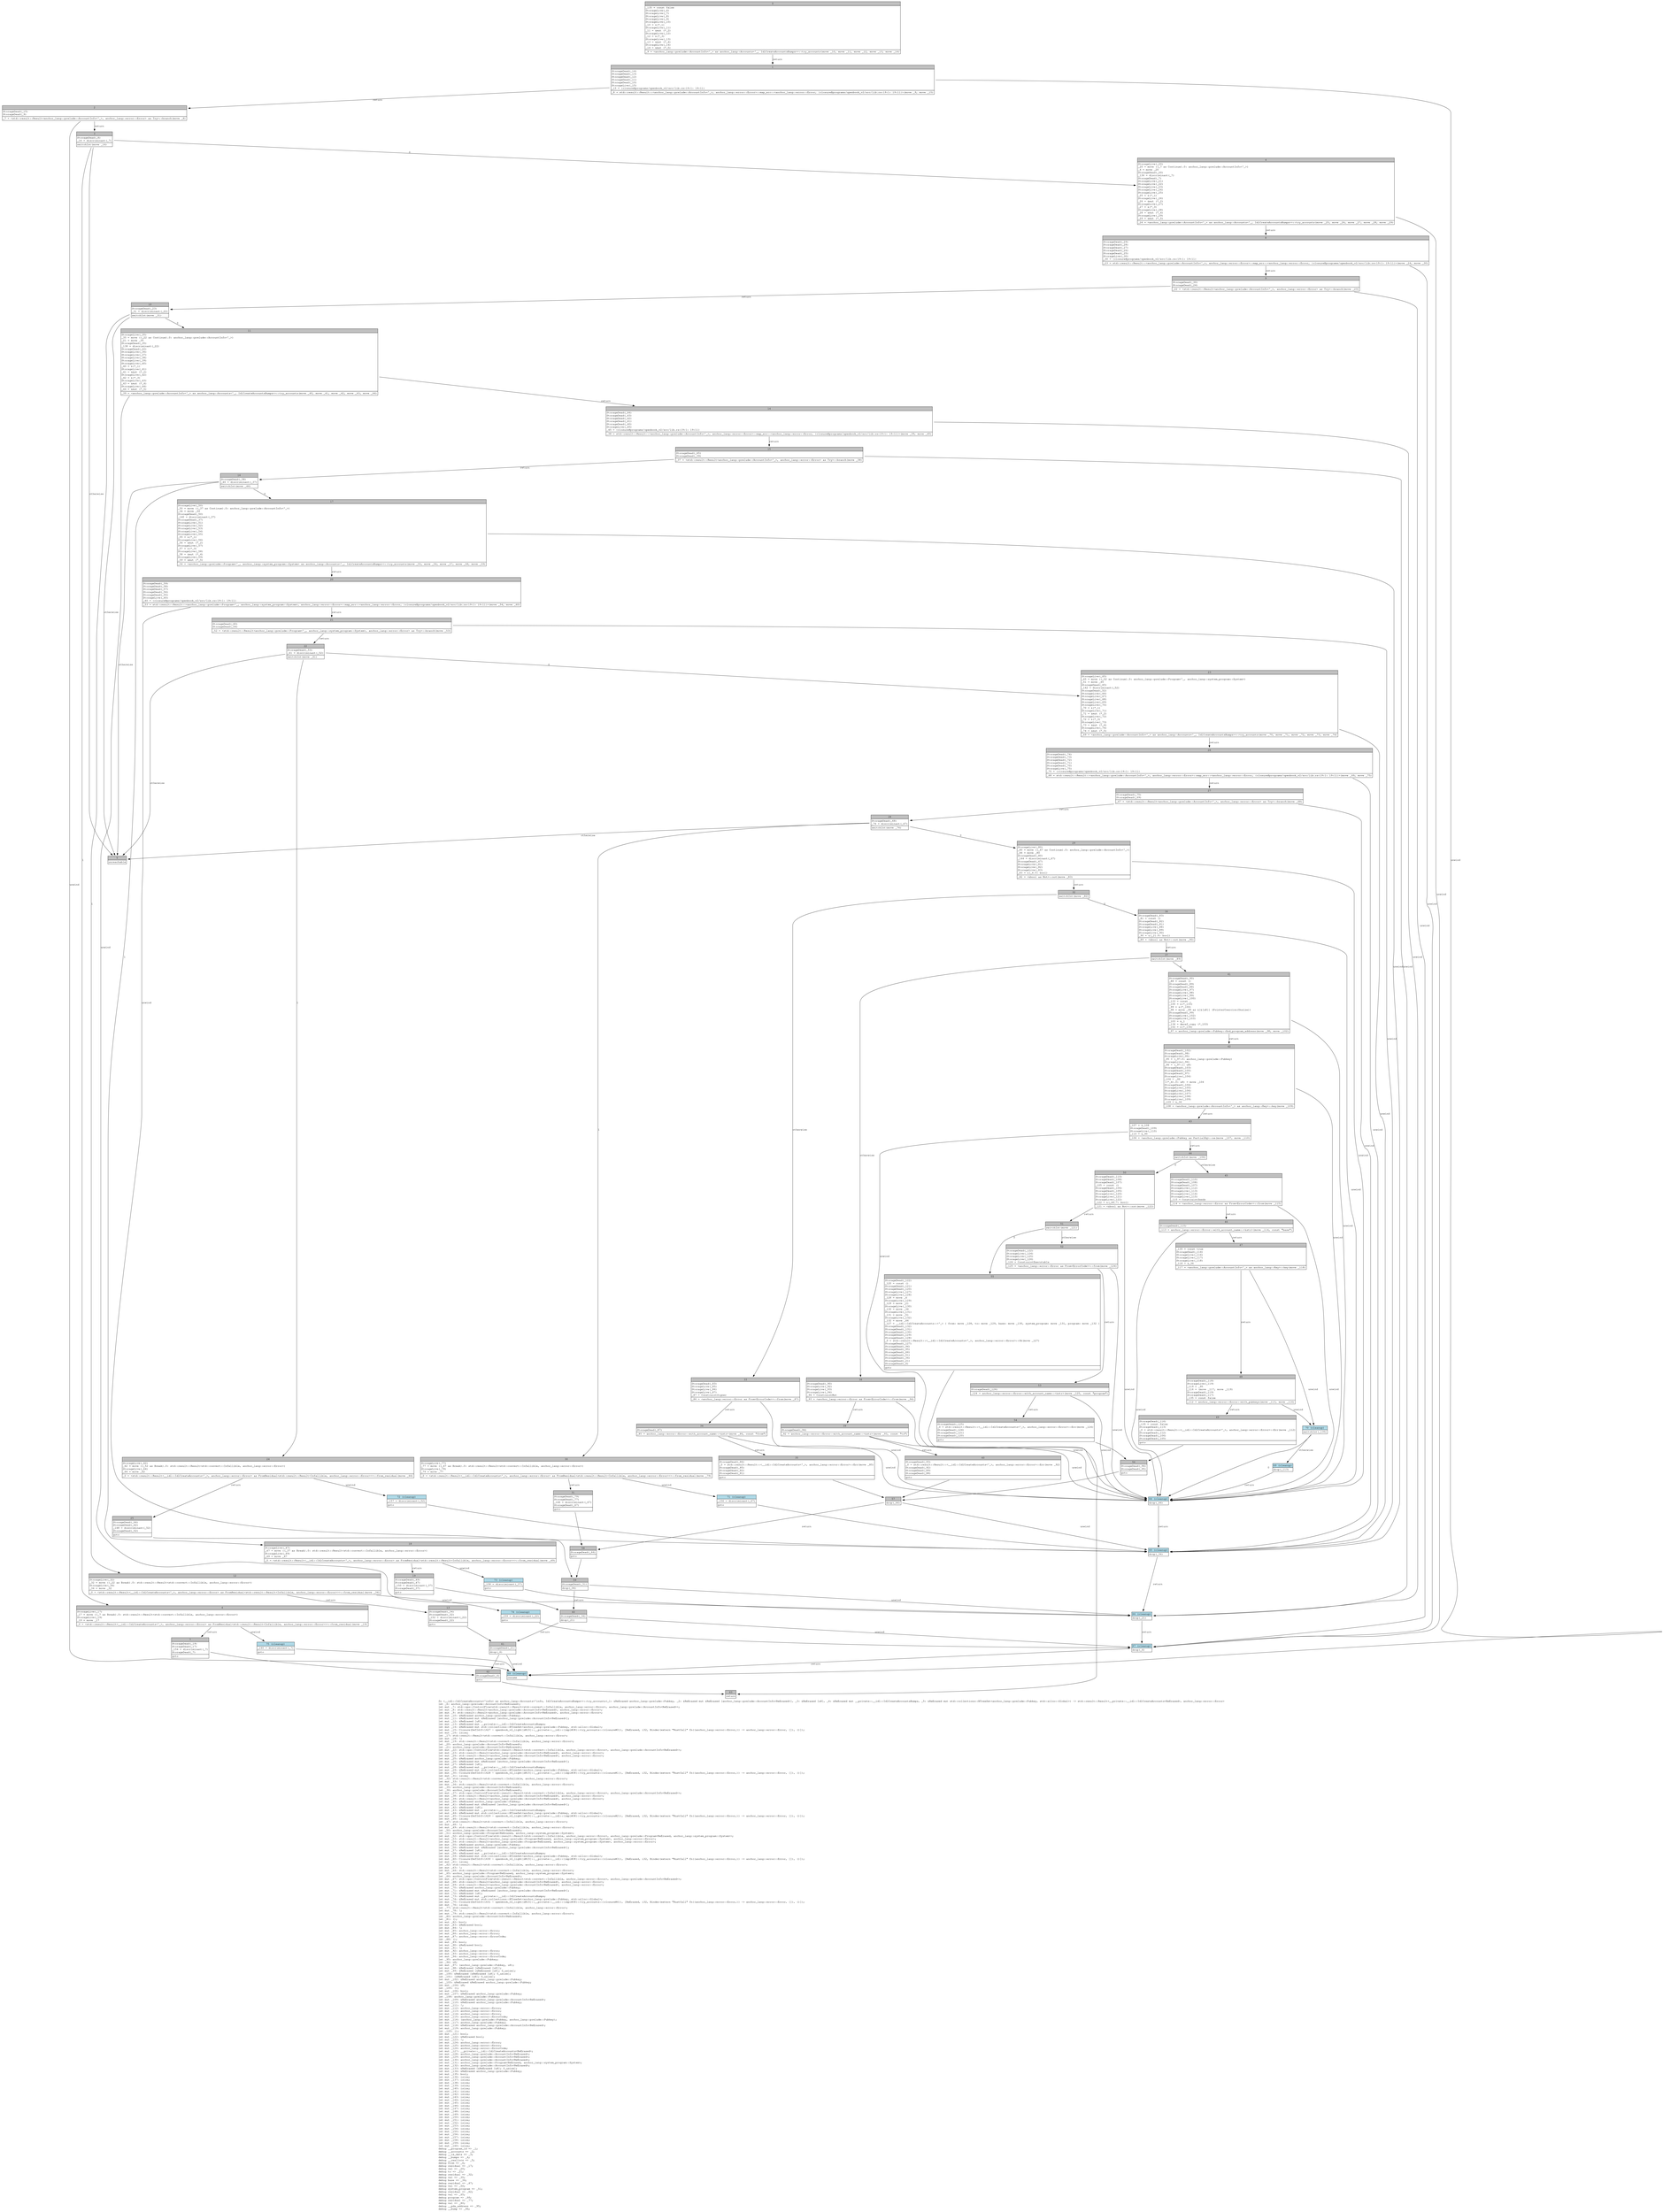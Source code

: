 digraph Mir_0_1626 {
    graph [fontname="Courier, monospace"];
    node [fontname="Courier, monospace"];
    edge [fontname="Courier, monospace"];
    label=<fn &lt;__idl::IdlCreateAccounts&lt;'info&gt; as anchor_lang::Accounts&lt;'info, IdlCreateAccountsBumps&gt;&gt;::try_accounts(_1: &amp;ReErased anchor_lang::prelude::Pubkey, _2: &amp;ReErased mut &amp;ReErased [anchor_lang::prelude::AccountInfo&lt;ReErased&gt;], _3: &amp;ReErased [u8], _4: &amp;ReErased mut __private::__idl::IdlCreateAccountsBumps, _5: &amp;ReErased mut std::collections::BTreeSet&lt;anchor_lang::prelude::Pubkey, std::alloc::Global&gt;) -&gt; std::result::Result&lt;__private::__idl::IdlCreateAccounts&lt;ReErased&gt;, anchor_lang::error::Error&gt;<br align="left"/>let _6: anchor_lang::prelude::AccountInfo&lt;ReErased&gt;;<br align="left"/>let mut _7: std::ops::ControlFlow&lt;std::result::Result&lt;std::convert::Infallible, anchor_lang::error::Error&gt;, anchor_lang::prelude::AccountInfo&lt;ReErased&gt;&gt;;<br align="left"/>let mut _8: std::result::Result&lt;anchor_lang::prelude::AccountInfo&lt;ReErased&gt;, anchor_lang::error::Error&gt;;<br align="left"/>let mut _9: std::result::Result&lt;anchor_lang::prelude::AccountInfo&lt;ReErased&gt;, anchor_lang::error::Error&gt;;<br align="left"/>let mut _10: &amp;ReErased anchor_lang::prelude::Pubkey;<br align="left"/>let mut _11: &amp;ReErased mut &amp;ReErased [anchor_lang::prelude::AccountInfo&lt;ReErased&gt;];<br align="left"/>let mut _12: &amp;ReErased [u8];<br align="left"/>let mut _13: &amp;ReErased mut __private::__idl::IdlCreateAccountsBumps;<br align="left"/>let mut _14: &amp;ReErased mut std::collections::BTreeSet&lt;anchor_lang::prelude::Pubkey, std::alloc::Global&gt;;<br align="left"/>let mut _15: Closure(DefId(0:1627 ~ openbook_v2_light[d815]::__private::__idl::{impl#38}::try_accounts::{closure#0}), [ReErased, i32, Binder(extern &quot;RustCall&quot; fn((anchor_lang::error::Error,)) -&gt; anchor_lang::error::Error, []), ()]);<br align="left"/>let mut _16: isize;<br align="left"/>let _17: std::result::Result&lt;std::convert::Infallible, anchor_lang::error::Error&gt;;<br align="left"/>let mut _18: !;<br align="left"/>let mut _19: std::result::Result&lt;std::convert::Infallible, anchor_lang::error::Error&gt;;<br align="left"/>let _20: anchor_lang::prelude::AccountInfo&lt;ReErased&gt;;<br align="left"/>let _21: anchor_lang::prelude::AccountInfo&lt;ReErased&gt;;<br align="left"/>let mut _22: std::ops::ControlFlow&lt;std::result::Result&lt;std::convert::Infallible, anchor_lang::error::Error&gt;, anchor_lang::prelude::AccountInfo&lt;ReErased&gt;&gt;;<br align="left"/>let mut _23: std::result::Result&lt;anchor_lang::prelude::AccountInfo&lt;ReErased&gt;, anchor_lang::error::Error&gt;;<br align="left"/>let mut _24: std::result::Result&lt;anchor_lang::prelude::AccountInfo&lt;ReErased&gt;, anchor_lang::error::Error&gt;;<br align="left"/>let mut _25: &amp;ReErased anchor_lang::prelude::Pubkey;<br align="left"/>let mut _26: &amp;ReErased mut &amp;ReErased [anchor_lang::prelude::AccountInfo&lt;ReErased&gt;];<br align="left"/>let mut _27: &amp;ReErased [u8];<br align="left"/>let mut _28: &amp;ReErased mut __private::__idl::IdlCreateAccountsBumps;<br align="left"/>let mut _29: &amp;ReErased mut std::collections::BTreeSet&lt;anchor_lang::prelude::Pubkey, std::alloc::Global&gt;;<br align="left"/>let mut _30: Closure(DefId(0:1628 ~ openbook_v2_light[d815]::__private::__idl::{impl#38}::try_accounts::{closure#1}), [ReErased, i32, Binder(extern &quot;RustCall&quot; fn((anchor_lang::error::Error,)) -&gt; anchor_lang::error::Error, []), ()]);<br align="left"/>let mut _31: isize;<br align="left"/>let _32: std::result::Result&lt;std::convert::Infallible, anchor_lang::error::Error&gt;;<br align="left"/>let mut _33: !;<br align="left"/>let mut _34: std::result::Result&lt;std::convert::Infallible, anchor_lang::error::Error&gt;;<br align="left"/>let _35: anchor_lang::prelude::AccountInfo&lt;ReErased&gt;;<br align="left"/>let _36: anchor_lang::prelude::AccountInfo&lt;ReErased&gt;;<br align="left"/>let mut _37: std::ops::ControlFlow&lt;std::result::Result&lt;std::convert::Infallible, anchor_lang::error::Error&gt;, anchor_lang::prelude::AccountInfo&lt;ReErased&gt;&gt;;<br align="left"/>let mut _38: std::result::Result&lt;anchor_lang::prelude::AccountInfo&lt;ReErased&gt;, anchor_lang::error::Error&gt;;<br align="left"/>let mut _39: std::result::Result&lt;anchor_lang::prelude::AccountInfo&lt;ReErased&gt;, anchor_lang::error::Error&gt;;<br align="left"/>let mut _40: &amp;ReErased anchor_lang::prelude::Pubkey;<br align="left"/>let mut _41: &amp;ReErased mut &amp;ReErased [anchor_lang::prelude::AccountInfo&lt;ReErased&gt;];<br align="left"/>let mut _42: &amp;ReErased [u8];<br align="left"/>let mut _43: &amp;ReErased mut __private::__idl::IdlCreateAccountsBumps;<br align="left"/>let mut _44: &amp;ReErased mut std::collections::BTreeSet&lt;anchor_lang::prelude::Pubkey, std::alloc::Global&gt;;<br align="left"/>let mut _45: Closure(DefId(0:1629 ~ openbook_v2_light[d815]::__private::__idl::{impl#38}::try_accounts::{closure#2}), [ReErased, i32, Binder(extern &quot;RustCall&quot; fn((anchor_lang::error::Error,)) -&gt; anchor_lang::error::Error, []), ()]);<br align="left"/>let mut _46: isize;<br align="left"/>let _47: std::result::Result&lt;std::convert::Infallible, anchor_lang::error::Error&gt;;<br align="left"/>let mut _48: !;<br align="left"/>let mut _49: std::result::Result&lt;std::convert::Infallible, anchor_lang::error::Error&gt;;<br align="left"/>let _50: anchor_lang::prelude::AccountInfo&lt;ReErased&gt;;<br align="left"/>let _51: anchor_lang::prelude::Program&lt;ReErased, anchor_lang::system_program::System&gt;;<br align="left"/>let mut _52: std::ops::ControlFlow&lt;std::result::Result&lt;std::convert::Infallible, anchor_lang::error::Error&gt;, anchor_lang::prelude::Program&lt;ReErased, anchor_lang::system_program::System&gt;&gt;;<br align="left"/>let mut _53: std::result::Result&lt;anchor_lang::prelude::Program&lt;ReErased, anchor_lang::system_program::System&gt;, anchor_lang::error::Error&gt;;<br align="left"/>let mut _54: std::result::Result&lt;anchor_lang::prelude::Program&lt;ReErased, anchor_lang::system_program::System&gt;, anchor_lang::error::Error&gt;;<br align="left"/>let mut _55: &amp;ReErased anchor_lang::prelude::Pubkey;<br align="left"/>let mut _56: &amp;ReErased mut &amp;ReErased [anchor_lang::prelude::AccountInfo&lt;ReErased&gt;];<br align="left"/>let mut _57: &amp;ReErased [u8];<br align="left"/>let mut _58: &amp;ReErased mut __private::__idl::IdlCreateAccountsBumps;<br align="left"/>let mut _59: &amp;ReErased mut std::collections::BTreeSet&lt;anchor_lang::prelude::Pubkey, std::alloc::Global&gt;;<br align="left"/>let mut _60: Closure(DefId(0:1630 ~ openbook_v2_light[d815]::__private::__idl::{impl#38}::try_accounts::{closure#3}), [ReErased, i32, Binder(extern &quot;RustCall&quot; fn((anchor_lang::error::Error,)) -&gt; anchor_lang::error::Error, []), ()]);<br align="left"/>let mut _61: isize;<br align="left"/>let _62: std::result::Result&lt;std::convert::Infallible, anchor_lang::error::Error&gt;;<br align="left"/>let mut _63: !;<br align="left"/>let mut _64: std::result::Result&lt;std::convert::Infallible, anchor_lang::error::Error&gt;;<br align="left"/>let _65: anchor_lang::prelude::Program&lt;ReErased, anchor_lang::system_program::System&gt;;<br align="left"/>let _66: anchor_lang::prelude::AccountInfo&lt;ReErased&gt;;<br align="left"/>let mut _67: std::ops::ControlFlow&lt;std::result::Result&lt;std::convert::Infallible, anchor_lang::error::Error&gt;, anchor_lang::prelude::AccountInfo&lt;ReErased&gt;&gt;;<br align="left"/>let mut _68: std::result::Result&lt;anchor_lang::prelude::AccountInfo&lt;ReErased&gt;, anchor_lang::error::Error&gt;;<br align="left"/>let mut _69: std::result::Result&lt;anchor_lang::prelude::AccountInfo&lt;ReErased&gt;, anchor_lang::error::Error&gt;;<br align="left"/>let mut _70: &amp;ReErased anchor_lang::prelude::Pubkey;<br align="left"/>let mut _71: &amp;ReErased mut &amp;ReErased [anchor_lang::prelude::AccountInfo&lt;ReErased&gt;];<br align="left"/>let mut _72: &amp;ReErased [u8];<br align="left"/>let mut _73: &amp;ReErased mut __private::__idl::IdlCreateAccountsBumps;<br align="left"/>let mut _74: &amp;ReErased mut std::collections::BTreeSet&lt;anchor_lang::prelude::Pubkey, std::alloc::Global&gt;;<br align="left"/>let mut _75: Closure(DefId(0:1631 ~ openbook_v2_light[d815]::__private::__idl::{impl#38}::try_accounts::{closure#4}), [ReErased, i32, Binder(extern &quot;RustCall&quot; fn((anchor_lang::error::Error,)) -&gt; anchor_lang::error::Error, []), ()]);<br align="left"/>let mut _76: isize;<br align="left"/>let _77: std::result::Result&lt;std::convert::Infallible, anchor_lang::error::Error&gt;;<br align="left"/>let mut _78: !;<br align="left"/>let mut _79: std::result::Result&lt;std::convert::Infallible, anchor_lang::error::Error&gt;;<br align="left"/>let _80: anchor_lang::prelude::AccountInfo&lt;ReErased&gt;;<br align="left"/>let _81: ();<br align="left"/>let mut _82: bool;<br align="left"/>let mut _83: &amp;ReErased bool;<br align="left"/>let mut _84: !;<br align="left"/>let mut _85: anchor_lang::error::Error;<br align="left"/>let mut _86: anchor_lang::error::Error;<br align="left"/>let mut _87: anchor_lang::error::ErrorCode;<br align="left"/>let _88: ();<br align="left"/>let mut _89: bool;<br align="left"/>let mut _90: &amp;ReErased bool;<br align="left"/>let mut _91: !;<br align="left"/>let mut _92: anchor_lang::error::Error;<br align="left"/>let mut _93: anchor_lang::error::Error;<br align="left"/>let mut _94: anchor_lang::error::ErrorCode;<br align="left"/>let _95: anchor_lang::prelude::Pubkey;<br align="left"/>let _96: u8;<br align="left"/>let mut _97: (anchor_lang::prelude::Pubkey, u8);<br align="left"/>let mut _98: &amp;ReErased [&amp;ReErased [u8]];<br align="left"/>let mut _99: &amp;ReErased [&amp;ReErased [u8]; 0_usize];<br align="left"/>let _100: &amp;ReErased [&amp;ReErased [u8]; 0_usize];<br align="left"/>let _101: [&amp;ReErased [u8]; 0_usize];<br align="left"/>let mut _102: &amp;ReErased anchor_lang::prelude::Pubkey;<br align="left"/>let _103: &amp;ReErased &amp;ReErased anchor_lang::prelude::Pubkey;<br align="left"/>let mut _104: u8;<br align="left"/>let _105: ();<br align="left"/>let mut _106: bool;<br align="left"/>let mut _107: &amp;ReErased anchor_lang::prelude::Pubkey;<br align="left"/>let _108: anchor_lang::prelude::Pubkey;<br align="left"/>let mut _109: &amp;ReErased anchor_lang::prelude::AccountInfo&lt;ReErased&gt;;<br align="left"/>let mut _110: &amp;ReErased anchor_lang::prelude::Pubkey;<br align="left"/>let mut _111: !;<br align="left"/>let mut _112: anchor_lang::error::Error;<br align="left"/>let mut _113: anchor_lang::error::Error;<br align="left"/>let mut _114: anchor_lang::error::Error;<br align="left"/>let mut _115: anchor_lang::error::ErrorCode;<br align="left"/>let mut _116: (anchor_lang::prelude::Pubkey, anchor_lang::prelude::Pubkey);<br align="left"/>let mut _117: anchor_lang::prelude::Pubkey;<br align="left"/>let mut _118: &amp;ReErased anchor_lang::prelude::AccountInfo&lt;ReErased&gt;;<br align="left"/>let mut _119: anchor_lang::prelude::Pubkey;<br align="left"/>let _120: ();<br align="left"/>let mut _121: bool;<br align="left"/>let mut _122: &amp;ReErased bool;<br align="left"/>let mut _123: !;<br align="left"/>let mut _124: anchor_lang::error::Error;<br align="left"/>let mut _125: anchor_lang::error::Error;<br align="left"/>let mut _126: anchor_lang::error::ErrorCode;<br align="left"/>let mut _127: __private::__idl::IdlCreateAccounts&lt;ReErased&gt;;<br align="left"/>let mut _128: anchor_lang::prelude::AccountInfo&lt;ReErased&gt;;<br align="left"/>let mut _129: anchor_lang::prelude::AccountInfo&lt;ReErased&gt;;<br align="left"/>let mut _130: anchor_lang::prelude::AccountInfo&lt;ReErased&gt;;<br align="left"/>let mut _131: anchor_lang::prelude::Program&lt;ReErased, anchor_lang::system_program::System&gt;;<br align="left"/>let mut _132: anchor_lang::prelude::AccountInfo&lt;ReErased&gt;;<br align="left"/>let mut _133: &amp;ReErased [&amp;ReErased [u8]; 0_usize];<br align="left"/>let mut _134: &amp;ReErased anchor_lang::prelude::Pubkey;<br align="left"/>let mut _135: bool;<br align="left"/>let mut _136: isize;<br align="left"/>let mut _137: isize;<br align="left"/>let mut _138: isize;<br align="left"/>let mut _139: isize;<br align="left"/>let mut _140: isize;<br align="left"/>let mut _141: isize;<br align="left"/>let mut _142: isize;<br align="left"/>let mut _143: isize;<br align="left"/>let mut _144: isize;<br align="left"/>let mut _145: isize;<br align="left"/>let mut _146: isize;<br align="left"/>let mut _147: isize;<br align="left"/>let mut _148: isize;<br align="left"/>let mut _149: isize;<br align="left"/>let mut _150: isize;<br align="left"/>let mut _151: isize;<br align="left"/>let mut _152: isize;<br align="left"/>let mut _153: isize;<br align="left"/>let mut _154: isize;<br align="left"/>let mut _155: isize;<br align="left"/>let mut _156: isize;<br align="left"/>let mut _157: isize;<br align="left"/>let mut _158: isize;<br align="left"/>let mut _159: isize;<br align="left"/>let mut _160: isize;<br align="left"/>debug __program_id =&gt; _1;<br align="left"/>debug __accounts =&gt; _2;<br align="left"/>debug __ix_data =&gt; _3;<br align="left"/>debug __bumps =&gt; _4;<br align="left"/>debug __reallocs =&gt; _5;<br align="left"/>debug from =&gt; _6;<br align="left"/>debug residual =&gt; _17;<br align="left"/>debug val =&gt; _20;<br align="left"/>debug to =&gt; _21;<br align="left"/>debug residual =&gt; _32;<br align="left"/>debug val =&gt; _35;<br align="left"/>debug base =&gt; _36;<br align="left"/>debug residual =&gt; _47;<br align="left"/>debug val =&gt; _50;<br align="left"/>debug system_program =&gt; _51;<br align="left"/>debug residual =&gt; _62;<br align="left"/>debug val =&gt; _65;<br align="left"/>debug program =&gt; _66;<br align="left"/>debug residual =&gt; _77;<br align="left"/>debug val =&gt; _80;<br align="left"/>debug __pda_address =&gt; _95;<br align="left"/>debug __bump =&gt; _96;<br align="left"/>>;
    bb0__0_1626 [shape="none", label=<<table border="0" cellborder="1" cellspacing="0"><tr><td bgcolor="gray" align="center" colspan="1">0</td></tr><tr><td align="left" balign="left">_135 = const false<br/>StorageLive(_6)<br/>StorageLive(_7)<br/>StorageLive(_8)<br/>StorageLive(_9)<br/>StorageLive(_10)<br/>_10 = &amp;(*_1)<br/>StorageLive(_11)<br/>_11 = &amp;mut (*_2)<br/>StorageLive(_12)<br/>_12 = &amp;(*_3)<br/>StorageLive(_13)<br/>_13 = &amp;mut (*_4)<br/>StorageLive(_14)<br/>_14 = &amp;mut (*_5)<br/></td></tr><tr><td align="left">_9 = &lt;anchor_lang::prelude::AccountInfo&lt;'_&gt; as anchor_lang::Accounts&lt;'_, IdlCreateAccountsBumps&gt;&gt;::try_accounts(move _10, move _11, move _12, move _13, move _14)</td></tr></table>>];
    bb1__0_1626 [shape="none", label=<<table border="0" cellborder="1" cellspacing="0"><tr><td bgcolor="gray" align="center" colspan="1">1</td></tr><tr><td align="left" balign="left">StorageDead(_14)<br/>StorageDead(_13)<br/>StorageDead(_12)<br/>StorageDead(_11)<br/>StorageDead(_10)<br/>StorageLive(_15)<br/>_15 = {closure@programs/openbook_v2/src/lib.rs:19:1: 19:11}<br/></td></tr><tr><td align="left">_8 = std::result::Result::&lt;anchor_lang::prelude::AccountInfo&lt;'_&gt;, anchor_lang::error::Error&gt;::map_err::&lt;anchor_lang::error::Error, {closure@programs/openbook_v2/src/lib.rs:19:1: 19:11}&gt;(move _9, move _15)</td></tr></table>>];
    bb2__0_1626 [shape="none", label=<<table border="0" cellborder="1" cellspacing="0"><tr><td bgcolor="gray" align="center" colspan="1">2</td></tr><tr><td align="left" balign="left">StorageDead(_15)<br/>StorageDead(_9)<br/></td></tr><tr><td align="left">_7 = &lt;std::result::Result&lt;anchor_lang::prelude::AccountInfo&lt;'_&gt;, anchor_lang::error::Error&gt; as Try&gt;::branch(move _8)</td></tr></table>>];
    bb3__0_1626 [shape="none", label=<<table border="0" cellborder="1" cellspacing="0"><tr><td bgcolor="gray" align="center" colspan="1">3</td></tr><tr><td align="left" balign="left">StorageDead(_8)<br/>_16 = discriminant(_7)<br/></td></tr><tr><td align="left">switchInt(move _16)</td></tr></table>>];
    bb4__0_1626 [shape="none", label=<<table border="0" cellborder="1" cellspacing="0"><tr><td bgcolor="gray" align="center" colspan="1">4</td></tr><tr><td align="left" balign="left">StorageLive(_20)<br/>_20 = move ((_7 as Continue).0: anchor_lang::prelude::AccountInfo&lt;'_&gt;)<br/>_6 = move _20<br/>StorageDead(_20)<br/>_136 = discriminant(_7)<br/>StorageDead(_7)<br/>StorageLive(_21)<br/>StorageLive(_22)<br/>StorageLive(_23)<br/>StorageLive(_24)<br/>StorageLive(_25)<br/>_25 = &amp;(*_1)<br/>StorageLive(_26)<br/>_26 = &amp;mut (*_2)<br/>StorageLive(_27)<br/>_27 = &amp;(*_3)<br/>StorageLive(_28)<br/>_28 = &amp;mut (*_4)<br/>StorageLive(_29)<br/>_29 = &amp;mut (*_5)<br/></td></tr><tr><td align="left">_24 = &lt;anchor_lang::prelude::AccountInfo&lt;'_&gt; as anchor_lang::Accounts&lt;'_, IdlCreateAccountsBumps&gt;&gt;::try_accounts(move _25, move _26, move _27, move _28, move _29)</td></tr></table>>];
    bb5__0_1626 [shape="none", label=<<table border="0" cellborder="1" cellspacing="0"><tr><td bgcolor="gray" align="center" colspan="1">5</td></tr><tr><td align="left">unreachable</td></tr></table>>];
    bb6__0_1626 [shape="none", label=<<table border="0" cellborder="1" cellspacing="0"><tr><td bgcolor="gray" align="center" colspan="1">6</td></tr><tr><td align="left" balign="left">StorageLive(_17)<br/>_17 = move ((_7 as Break).0: std::result::Result&lt;std::convert::Infallible, anchor_lang::error::Error&gt;)<br/>StorageLive(_19)<br/>_19 = move _17<br/></td></tr><tr><td align="left">_0 = &lt;std::result::Result&lt;__idl::IdlCreateAccounts&lt;'_&gt;, anchor_lang::error::Error&gt; as FromResidual&lt;std::result::Result&lt;Infallible, anchor_lang::error::Error&gt;&gt;&gt;::from_residual(move _19)</td></tr></table>>];
    bb7__0_1626 [shape="none", label=<<table border="0" cellborder="1" cellspacing="0"><tr><td bgcolor="gray" align="center" colspan="1">7</td></tr><tr><td align="left" balign="left">StorageDead(_19)<br/>StorageDead(_17)<br/>_154 = discriminant(_7)<br/>StorageDead(_7)<br/></td></tr><tr><td align="left">goto</td></tr></table>>];
    bb8__0_1626 [shape="none", label=<<table border="0" cellborder="1" cellspacing="0"><tr><td bgcolor="gray" align="center" colspan="1">8</td></tr><tr><td align="left" balign="left">StorageDead(_29)<br/>StorageDead(_28)<br/>StorageDead(_27)<br/>StorageDead(_26)<br/>StorageDead(_25)<br/>StorageLive(_30)<br/>_30 = {closure@programs/openbook_v2/src/lib.rs:19:1: 19:11}<br/></td></tr><tr><td align="left">_23 = std::result::Result::&lt;anchor_lang::prelude::AccountInfo&lt;'_&gt;, anchor_lang::error::Error&gt;::map_err::&lt;anchor_lang::error::Error, {closure@programs/openbook_v2/src/lib.rs:19:1: 19:11}&gt;(move _24, move _30)</td></tr></table>>];
    bb9__0_1626 [shape="none", label=<<table border="0" cellborder="1" cellspacing="0"><tr><td bgcolor="gray" align="center" colspan="1">9</td></tr><tr><td align="left" balign="left">StorageDead(_30)<br/>StorageDead(_24)<br/></td></tr><tr><td align="left">_22 = &lt;std::result::Result&lt;anchor_lang::prelude::AccountInfo&lt;'_&gt;, anchor_lang::error::Error&gt; as Try&gt;::branch(move _23)</td></tr></table>>];
    bb10__0_1626 [shape="none", label=<<table border="0" cellborder="1" cellspacing="0"><tr><td bgcolor="gray" align="center" colspan="1">10</td></tr><tr><td align="left" balign="left">StorageDead(_23)<br/>_31 = discriminant(_22)<br/></td></tr><tr><td align="left">switchInt(move _31)</td></tr></table>>];
    bb11__0_1626 [shape="none", label=<<table border="0" cellborder="1" cellspacing="0"><tr><td bgcolor="gray" align="center" colspan="1">11</td></tr><tr><td align="left" balign="left">StorageLive(_35)<br/>_35 = move ((_22 as Continue).0: anchor_lang::prelude::AccountInfo&lt;'_&gt;)<br/>_21 = move _35<br/>StorageDead(_35)<br/>_138 = discriminant(_22)<br/>StorageDead(_22)<br/>StorageLive(_36)<br/>StorageLive(_37)<br/>StorageLive(_38)<br/>StorageLive(_39)<br/>StorageLive(_40)<br/>_40 = &amp;(*_1)<br/>StorageLive(_41)<br/>_41 = &amp;mut (*_2)<br/>StorageLive(_42)<br/>_42 = &amp;(*_3)<br/>StorageLive(_43)<br/>_43 = &amp;mut (*_4)<br/>StorageLive(_44)<br/>_44 = &amp;mut (*_5)<br/></td></tr><tr><td align="left">_39 = &lt;anchor_lang::prelude::AccountInfo&lt;'_&gt; as anchor_lang::Accounts&lt;'_, IdlCreateAccountsBumps&gt;&gt;::try_accounts(move _40, move _41, move _42, move _43, move _44)</td></tr></table>>];
    bb12__0_1626 [shape="none", label=<<table border="0" cellborder="1" cellspacing="0"><tr><td bgcolor="gray" align="center" colspan="1">12</td></tr><tr><td align="left" balign="left">StorageLive(_32)<br/>_32 = move ((_22 as Break).0: std::result::Result&lt;std::convert::Infallible, anchor_lang::error::Error&gt;)<br/>StorageLive(_34)<br/>_34 = move _32<br/></td></tr><tr><td align="left">_0 = &lt;std::result::Result&lt;__idl::IdlCreateAccounts&lt;'_&gt;, anchor_lang::error::Error&gt; as FromResidual&lt;std::result::Result&lt;Infallible, anchor_lang::error::Error&gt;&gt;&gt;::from_residual(move _34)</td></tr></table>>];
    bb13__0_1626 [shape="none", label=<<table border="0" cellborder="1" cellspacing="0"><tr><td bgcolor="gray" align="center" colspan="1">13</td></tr><tr><td align="left" balign="left">StorageDead(_34)<br/>StorageDead(_32)<br/>_152 = discriminant(_22)<br/>StorageDead(_22)<br/></td></tr><tr><td align="left">goto</td></tr></table>>];
    bb14__0_1626 [shape="none", label=<<table border="0" cellborder="1" cellspacing="0"><tr><td bgcolor="gray" align="center" colspan="1">14</td></tr><tr><td align="left" balign="left">StorageDead(_44)<br/>StorageDead(_43)<br/>StorageDead(_42)<br/>StorageDead(_41)<br/>StorageDead(_40)<br/>StorageLive(_45)<br/>_45 = {closure@programs/openbook_v2/src/lib.rs:19:1: 19:11}<br/></td></tr><tr><td align="left">_38 = std::result::Result::&lt;anchor_lang::prelude::AccountInfo&lt;'_&gt;, anchor_lang::error::Error&gt;::map_err::&lt;anchor_lang::error::Error, {closure@programs/openbook_v2/src/lib.rs:19:1: 19:11}&gt;(move _39, move _45)</td></tr></table>>];
    bb15__0_1626 [shape="none", label=<<table border="0" cellborder="1" cellspacing="0"><tr><td bgcolor="gray" align="center" colspan="1">15</td></tr><tr><td align="left" balign="left">StorageDead(_45)<br/>StorageDead(_39)<br/></td></tr><tr><td align="left">_37 = &lt;std::result::Result&lt;anchor_lang::prelude::AccountInfo&lt;'_&gt;, anchor_lang::error::Error&gt; as Try&gt;::branch(move _38)</td></tr></table>>];
    bb16__0_1626 [shape="none", label=<<table border="0" cellborder="1" cellspacing="0"><tr><td bgcolor="gray" align="center" colspan="1">16</td></tr><tr><td align="left" balign="left">StorageDead(_38)<br/>_46 = discriminant(_37)<br/></td></tr><tr><td align="left">switchInt(move _46)</td></tr></table>>];
    bb17__0_1626 [shape="none", label=<<table border="0" cellborder="1" cellspacing="0"><tr><td bgcolor="gray" align="center" colspan="1">17</td></tr><tr><td align="left" balign="left">StorageLive(_50)<br/>_50 = move ((_37 as Continue).0: anchor_lang::prelude::AccountInfo&lt;'_&gt;)<br/>_36 = move _50<br/>StorageDead(_50)<br/>_140 = discriminant(_37)<br/>StorageDead(_37)<br/>StorageLive(_51)<br/>StorageLive(_52)<br/>StorageLive(_53)<br/>StorageLive(_54)<br/>StorageLive(_55)<br/>_55 = &amp;(*_1)<br/>StorageLive(_56)<br/>_56 = &amp;mut (*_2)<br/>StorageLive(_57)<br/>_57 = &amp;(*_3)<br/>StorageLive(_58)<br/>_58 = &amp;mut (*_4)<br/>StorageLive(_59)<br/>_59 = &amp;mut (*_5)<br/></td></tr><tr><td align="left">_54 = &lt;anchor_lang::prelude::Program&lt;'_, anchor_lang::system_program::System&gt; as anchor_lang::Accounts&lt;'_, IdlCreateAccountsBumps&gt;&gt;::try_accounts(move _55, move _56, move _57, move _58, move _59)</td></tr></table>>];
    bb18__0_1626 [shape="none", label=<<table border="0" cellborder="1" cellspacing="0"><tr><td bgcolor="gray" align="center" colspan="1">18</td></tr><tr><td align="left" balign="left">StorageLive(_47)<br/>_47 = move ((_37 as Break).0: std::result::Result&lt;std::convert::Infallible, anchor_lang::error::Error&gt;)<br/>StorageLive(_49)<br/>_49 = move _47<br/></td></tr><tr><td align="left">_0 = &lt;std::result::Result&lt;__idl::IdlCreateAccounts&lt;'_&gt;, anchor_lang::error::Error&gt; as FromResidual&lt;std::result::Result&lt;Infallible, anchor_lang::error::Error&gt;&gt;&gt;::from_residual(move _49)</td></tr></table>>];
    bb19__0_1626 [shape="none", label=<<table border="0" cellborder="1" cellspacing="0"><tr><td bgcolor="gray" align="center" colspan="1">19</td></tr><tr><td align="left" balign="left">StorageDead(_49)<br/>StorageDead(_47)<br/>_150 = discriminant(_37)<br/>StorageDead(_37)<br/></td></tr><tr><td align="left">goto</td></tr></table>>];
    bb20__0_1626 [shape="none", label=<<table border="0" cellborder="1" cellspacing="0"><tr><td bgcolor="gray" align="center" colspan="1">20</td></tr><tr><td align="left" balign="left">StorageDead(_59)<br/>StorageDead(_58)<br/>StorageDead(_57)<br/>StorageDead(_56)<br/>StorageDead(_55)<br/>StorageLive(_60)<br/>_60 = {closure@programs/openbook_v2/src/lib.rs:19:1: 19:11}<br/></td></tr><tr><td align="left">_53 = std::result::Result::&lt;anchor_lang::prelude::Program&lt;'_, anchor_lang::system_program::System&gt;, anchor_lang::error::Error&gt;::map_err::&lt;anchor_lang::error::Error, {closure@programs/openbook_v2/src/lib.rs:19:1: 19:11}&gt;(move _54, move _60)</td></tr></table>>];
    bb21__0_1626 [shape="none", label=<<table border="0" cellborder="1" cellspacing="0"><tr><td bgcolor="gray" align="center" colspan="1">21</td></tr><tr><td align="left" balign="left">StorageDead(_60)<br/>StorageDead(_54)<br/></td></tr><tr><td align="left">_52 = &lt;std::result::Result&lt;anchor_lang::prelude::Program&lt;'_, anchor_lang::system_program::System&gt;, anchor_lang::error::Error&gt; as Try&gt;::branch(move _53)</td></tr></table>>];
    bb22__0_1626 [shape="none", label=<<table border="0" cellborder="1" cellspacing="0"><tr><td bgcolor="gray" align="center" colspan="1">22</td></tr><tr><td align="left" balign="left">StorageDead(_53)<br/>_61 = discriminant(_52)<br/></td></tr><tr><td align="left">switchInt(move _61)</td></tr></table>>];
    bb23__0_1626 [shape="none", label=<<table border="0" cellborder="1" cellspacing="0"><tr><td bgcolor="gray" align="center" colspan="1">23</td></tr><tr><td align="left" balign="left">StorageLive(_65)<br/>_65 = move ((_52 as Continue).0: anchor_lang::prelude::Program&lt;'_, anchor_lang::system_program::System&gt;)<br/>_51 = move _65<br/>StorageDead(_65)<br/>_142 = discriminant(_52)<br/>StorageDead(_52)<br/>StorageLive(_66)<br/>StorageLive(_67)<br/>StorageLive(_68)<br/>StorageLive(_69)<br/>StorageLive(_70)<br/>_70 = &amp;(*_1)<br/>StorageLive(_71)<br/>_71 = &amp;mut (*_2)<br/>StorageLive(_72)<br/>_72 = &amp;(*_3)<br/>StorageLive(_73)<br/>_73 = &amp;mut (*_4)<br/>StorageLive(_74)<br/>_74 = &amp;mut (*_5)<br/></td></tr><tr><td align="left">_69 = &lt;anchor_lang::prelude::AccountInfo&lt;'_&gt; as anchor_lang::Accounts&lt;'_, IdlCreateAccountsBumps&gt;&gt;::try_accounts(move _70, move _71, move _72, move _73, move _74)</td></tr></table>>];
    bb24__0_1626 [shape="none", label=<<table border="0" cellborder="1" cellspacing="0"><tr><td bgcolor="gray" align="center" colspan="1">24</td></tr><tr><td align="left" balign="left">StorageLive(_62)<br/>_62 = move ((_52 as Break).0: std::result::Result&lt;std::convert::Infallible, anchor_lang::error::Error&gt;)<br/>StorageLive(_64)<br/>_64 = move _62<br/></td></tr><tr><td align="left">_0 = &lt;std::result::Result&lt;__idl::IdlCreateAccounts&lt;'_&gt;, anchor_lang::error::Error&gt; as FromResidual&lt;std::result::Result&lt;Infallible, anchor_lang::error::Error&gt;&gt;&gt;::from_residual(move _64)</td></tr></table>>];
    bb25__0_1626 [shape="none", label=<<table border="0" cellborder="1" cellspacing="0"><tr><td bgcolor="gray" align="center" colspan="1">25</td></tr><tr><td align="left" balign="left">StorageDead(_64)<br/>StorageDead(_62)<br/>_148 = discriminant(_52)<br/>StorageDead(_52)<br/></td></tr><tr><td align="left">goto</td></tr></table>>];
    bb26__0_1626 [shape="none", label=<<table border="0" cellborder="1" cellspacing="0"><tr><td bgcolor="gray" align="center" colspan="1">26</td></tr><tr><td align="left" balign="left">StorageDead(_74)<br/>StorageDead(_73)<br/>StorageDead(_72)<br/>StorageDead(_71)<br/>StorageDead(_70)<br/>StorageLive(_75)<br/>_75 = {closure@programs/openbook_v2/src/lib.rs:19:1: 19:11}<br/></td></tr><tr><td align="left">_68 = std::result::Result::&lt;anchor_lang::prelude::AccountInfo&lt;'_&gt;, anchor_lang::error::Error&gt;::map_err::&lt;anchor_lang::error::Error, {closure@programs/openbook_v2/src/lib.rs:19:1: 19:11}&gt;(move _69, move _75)</td></tr></table>>];
    bb27__0_1626 [shape="none", label=<<table border="0" cellborder="1" cellspacing="0"><tr><td bgcolor="gray" align="center" colspan="1">27</td></tr><tr><td align="left" balign="left">StorageDead(_75)<br/>StorageDead(_69)<br/></td></tr><tr><td align="left">_67 = &lt;std::result::Result&lt;anchor_lang::prelude::AccountInfo&lt;'_&gt;, anchor_lang::error::Error&gt; as Try&gt;::branch(move _68)</td></tr></table>>];
    bb28__0_1626 [shape="none", label=<<table border="0" cellborder="1" cellspacing="0"><tr><td bgcolor="gray" align="center" colspan="1">28</td></tr><tr><td align="left" balign="left">StorageDead(_68)<br/>_76 = discriminant(_67)<br/></td></tr><tr><td align="left">switchInt(move _76)</td></tr></table>>];
    bb29__0_1626 [shape="none", label=<<table border="0" cellborder="1" cellspacing="0"><tr><td bgcolor="gray" align="center" colspan="1">29</td></tr><tr><td align="left" balign="left">StorageLive(_80)<br/>_80 = move ((_67 as Continue).0: anchor_lang::prelude::AccountInfo&lt;'_&gt;)<br/>_66 = move _80<br/>StorageDead(_80)<br/>_144 = discriminant(_67)<br/>StorageDead(_67)<br/>StorageLive(_81)<br/>StorageLive(_82)<br/>StorageLive(_83)<br/>_83 = &amp;(_6.5: bool)<br/></td></tr><tr><td align="left">_82 = &lt;&amp;bool as Not&gt;::not(move _83)</td></tr></table>>];
    bb30__0_1626 [shape="none", label=<<table border="0" cellborder="1" cellspacing="0"><tr><td bgcolor="gray" align="center" colspan="1">30</td></tr><tr><td align="left" balign="left">StorageLive(_77)<br/>_77 = move ((_67 as Break).0: std::result::Result&lt;std::convert::Infallible, anchor_lang::error::Error&gt;)<br/>StorageLive(_79)<br/>_79 = move _77<br/></td></tr><tr><td align="left">_0 = &lt;std::result::Result&lt;__idl::IdlCreateAccounts&lt;'_&gt;, anchor_lang::error::Error&gt; as FromResidual&lt;std::result::Result&lt;Infallible, anchor_lang::error::Error&gt;&gt;&gt;::from_residual(move _79)</td></tr></table>>];
    bb31__0_1626 [shape="none", label=<<table border="0" cellborder="1" cellspacing="0"><tr><td bgcolor="gray" align="center" colspan="1">31</td></tr><tr><td align="left" balign="left">StorageDead(_79)<br/>StorageDead(_77)<br/>_146 = discriminant(_67)<br/>StorageDead(_67)<br/></td></tr><tr><td align="left">goto</td></tr></table>>];
    bb32__0_1626 [shape="none", label=<<table border="0" cellborder="1" cellspacing="0"><tr><td bgcolor="gray" align="center" colspan="1">32</td></tr><tr><td align="left">switchInt(move _82)</td></tr></table>>];
    bb33__0_1626 [shape="none", label=<<table border="0" cellborder="1" cellspacing="0"><tr><td bgcolor="gray" align="center" colspan="1">33</td></tr><tr><td align="left" balign="left">StorageDead(_83)<br/>StorageLive(_85)<br/>StorageLive(_86)<br/>StorageLive(_87)<br/>_87 = ConstraintSigner<br/></td></tr><tr><td align="left">_86 = &lt;anchor_lang::error::Error as From&lt;ErrorCode&gt;&gt;::from(move _87)</td></tr></table>>];
    bb34__0_1626 [shape="none", label=<<table border="0" cellborder="1" cellspacing="0"><tr><td bgcolor="gray" align="center" colspan="1">34</td></tr><tr><td align="left" balign="left">StorageDead(_87)<br/></td></tr><tr><td align="left">_85 = anchor_lang::error::Error::with_account_name::&lt;&amp;str&gt;(move _86, const &quot;from&quot;)</td></tr></table>>];
    bb35__0_1626 [shape="none", label=<<table border="0" cellborder="1" cellspacing="0"><tr><td bgcolor="gray" align="center" colspan="1">35</td></tr><tr><td align="left" balign="left">StorageDead(_86)<br/>_0 = std::result::Result::&lt;__idl::IdlCreateAccounts&lt;'_&gt;, anchor_lang::error::Error&gt;::Err(move _85)<br/>StorageDead(_85)<br/>StorageDead(_82)<br/>StorageDead(_81)<br/></td></tr><tr><td align="left">goto</td></tr></table>>];
    bb36__0_1626 [shape="none", label=<<table border="0" cellborder="1" cellspacing="0"><tr><td bgcolor="gray" align="center" colspan="1">36</td></tr><tr><td align="left" balign="left">StorageDead(_83)<br/>_81 = const ()<br/>StorageDead(_82)<br/>StorageDead(_81)<br/>StorageLive(_88)<br/>StorageLive(_89)<br/>StorageLive(_90)<br/>_90 = &amp;(_21.6: bool)<br/></td></tr><tr><td align="left">_89 = &lt;&amp;bool as Not&gt;::not(move _90)</td></tr></table>>];
    bb37__0_1626 [shape="none", label=<<table border="0" cellborder="1" cellspacing="0"><tr><td bgcolor="gray" align="center" colspan="1">37</td></tr><tr><td align="left">switchInt(move _89)</td></tr></table>>];
    bb38__0_1626 [shape="none", label=<<table border="0" cellborder="1" cellspacing="0"><tr><td bgcolor="gray" align="center" colspan="1">38</td></tr><tr><td align="left" balign="left">StorageDead(_90)<br/>StorageLive(_92)<br/>StorageLive(_93)<br/>StorageLive(_94)<br/>_94 = ConstraintMut<br/></td></tr><tr><td align="left">_93 = &lt;anchor_lang::error::Error as From&lt;ErrorCode&gt;&gt;::from(move _94)</td></tr></table>>];
    bb39__0_1626 [shape="none", label=<<table border="0" cellborder="1" cellspacing="0"><tr><td bgcolor="gray" align="center" colspan="1">39</td></tr><tr><td align="left" balign="left">StorageDead(_94)<br/></td></tr><tr><td align="left">_92 = anchor_lang::error::Error::with_account_name::&lt;&amp;str&gt;(move _93, const &quot;to&quot;)</td></tr></table>>];
    bb40__0_1626 [shape="none", label=<<table border="0" cellborder="1" cellspacing="0"><tr><td bgcolor="gray" align="center" colspan="1">40</td></tr><tr><td align="left" balign="left">StorageDead(_93)<br/>_0 = std::result::Result::&lt;__idl::IdlCreateAccounts&lt;'_&gt;, anchor_lang::error::Error&gt;::Err(move _92)<br/>StorageDead(_92)<br/>StorageDead(_89)<br/>StorageDead(_88)<br/></td></tr><tr><td align="left">goto</td></tr></table>>];
    bb41__0_1626 [shape="none", label=<<table border="0" cellborder="1" cellspacing="0"><tr><td bgcolor="gray" align="center" colspan="1">41</td></tr><tr><td align="left" balign="left">StorageDead(_90)<br/>_88 = const ()<br/>StorageDead(_89)<br/>StorageDead(_88)<br/>StorageLive(_97)<br/>StorageLive(_98)<br/>StorageLive(_99)<br/>StorageLive(_100)<br/>_133 = const _<br/>_100 = &amp;(*_133)<br/>_99 = &amp;(*_100)<br/>_98 = move _99 as &amp;[&amp;[u8]] (PointerCoercion(Unsize))<br/>StorageDead(_99)<br/>StorageLive(_102)<br/>StorageLive(_103)<br/>_103 = &amp;_1<br/>_134 = deref_copy (*_103)<br/>_102 = &amp;(*_134)<br/></td></tr><tr><td align="left">_97 = anchor_lang::prelude::Pubkey::find_program_address(move _98, move _102)</td></tr></table>>];
    bb42__0_1626 [shape="none", label=<<table border="0" cellborder="1" cellspacing="0"><tr><td bgcolor="gray" align="center" colspan="1">42</td></tr><tr><td align="left" balign="left">StorageDead(_102)<br/>StorageDead(_98)<br/>StorageLive(_95)<br/>_95 = (_97.0: anchor_lang::prelude::Pubkey)<br/>StorageLive(_96)<br/>_96 = (_97.1: u8)<br/>StorageDead(_103)<br/>StorageDead(_100)<br/>StorageDead(_97)<br/>StorageLive(_104)<br/>_104 = _96<br/>((*_4).0: u8) = move _104<br/>StorageDead(_104)<br/>StorageLive(_105)<br/>StorageLive(_106)<br/>StorageLive(_107)<br/>StorageLive(_108)<br/>StorageLive(_109)<br/>_109 = &amp;_36<br/></td></tr><tr><td align="left">_108 = &lt;anchor_lang::prelude::AccountInfo&lt;'_&gt; as anchor_lang::Key&gt;::key(move _109)</td></tr></table>>];
    bb43__0_1626 [shape="none", label=<<table border="0" cellborder="1" cellspacing="0"><tr><td bgcolor="gray" align="center" colspan="1">43</td></tr><tr><td align="left" balign="left">_107 = &amp;_108<br/>StorageDead(_109)<br/>StorageLive(_110)<br/>_110 = &amp;_95<br/></td></tr><tr><td align="left">_106 = &lt;anchor_lang::prelude::Pubkey as PartialEq&gt;::ne(move _107, move _110)</td></tr></table>>];
    bb44__0_1626 [shape="none", label=<<table border="0" cellborder="1" cellspacing="0"><tr><td bgcolor="gray" align="center" colspan="1">44</td></tr><tr><td align="left">switchInt(move _106)</td></tr></table>>];
    bb45__0_1626 [shape="none", label=<<table border="0" cellborder="1" cellspacing="0"><tr><td bgcolor="gray" align="center" colspan="1">45</td></tr><tr><td align="left" balign="left">StorageDead(_110)<br/>StorageDead(_108)<br/>StorageDead(_107)<br/>StorageLive(_112)<br/>StorageLive(_113)<br/>StorageLive(_114)<br/>StorageLive(_115)<br/>_115 = ConstraintSeeds<br/></td></tr><tr><td align="left">_114 = &lt;anchor_lang::error::Error as From&lt;ErrorCode&gt;&gt;::from(move _115)</td></tr></table>>];
    bb46__0_1626 [shape="none", label=<<table border="0" cellborder="1" cellspacing="0"><tr><td bgcolor="gray" align="center" colspan="1">46</td></tr><tr><td align="left" balign="left">StorageDead(_115)<br/></td></tr><tr><td align="left">_113 = anchor_lang::error::Error::with_account_name::&lt;&amp;str&gt;(move _114, const &quot;base&quot;)</td></tr></table>>];
    bb47__0_1626 [shape="none", label=<<table border="0" cellborder="1" cellspacing="0"><tr><td bgcolor="gray" align="center" colspan="1">47</td></tr><tr><td align="left" balign="left">_135 = const true<br/>StorageDead(_114)<br/>StorageLive(_116)<br/>StorageLive(_117)<br/>StorageLive(_118)<br/>_118 = &amp;_36<br/></td></tr><tr><td align="left">_117 = &lt;anchor_lang::prelude::AccountInfo&lt;'_&gt; as anchor_lang::Key&gt;::key(move _118)</td></tr></table>>];
    bb48__0_1626 [shape="none", label=<<table border="0" cellborder="1" cellspacing="0"><tr><td bgcolor="gray" align="center" colspan="1">48</td></tr><tr><td align="left" balign="left">StorageDead(_118)<br/>StorageLive(_119)<br/>_119 = _95<br/>_116 = (move _117, move _119)<br/>StorageDead(_119)<br/>StorageDead(_117)<br/>_135 = const false<br/></td></tr><tr><td align="left">_112 = anchor_lang::error::Error::with_pubkeys(move _113, move _116)</td></tr></table>>];
    bb49__0_1626 [shape="none", label=<<table border="0" cellborder="1" cellspacing="0"><tr><td bgcolor="gray" align="center" colspan="1">49</td></tr><tr><td align="left" balign="left">StorageDead(_116)<br/>_135 = const false<br/>StorageDead(_113)<br/>_0 = std::result::Result::&lt;__idl::IdlCreateAccounts&lt;'_&gt;, anchor_lang::error::Error&gt;::Err(move _112)<br/>StorageDead(_112)<br/>StorageDead(_106)<br/>StorageDead(_105)<br/></td></tr><tr><td align="left">goto</td></tr></table>>];
    bb50__0_1626 [shape="none", label=<<table border="0" cellborder="1" cellspacing="0"><tr><td bgcolor="gray" align="center" colspan="1">50</td></tr><tr><td align="left" balign="left">StorageDead(_110)<br/>StorageDead(_108)<br/>StorageDead(_107)<br/>_105 = const ()<br/>StorageDead(_106)<br/>StorageDead(_105)<br/>StorageLive(_120)<br/>StorageLive(_121)<br/>StorageLive(_122)<br/>_122 = &amp;(_66.7: bool)<br/></td></tr><tr><td align="left">_121 = &lt;&amp;bool as Not&gt;::not(move _122)</td></tr></table>>];
    bb51__0_1626 [shape="none", label=<<table border="0" cellborder="1" cellspacing="0"><tr><td bgcolor="gray" align="center" colspan="1">51</td></tr><tr><td align="left">switchInt(move _121)</td></tr></table>>];
    bb52__0_1626 [shape="none", label=<<table border="0" cellborder="1" cellspacing="0"><tr><td bgcolor="gray" align="center" colspan="1">52</td></tr><tr><td align="left" balign="left">StorageDead(_122)<br/>StorageLive(_124)<br/>StorageLive(_125)<br/>StorageLive(_126)<br/>_126 = ConstraintExecutable<br/></td></tr><tr><td align="left">_125 = &lt;anchor_lang::error::Error as From&lt;ErrorCode&gt;&gt;::from(move _126)</td></tr></table>>];
    bb53__0_1626 [shape="none", label=<<table border="0" cellborder="1" cellspacing="0"><tr><td bgcolor="gray" align="center" colspan="1">53</td></tr><tr><td align="left" balign="left">StorageDead(_126)<br/></td></tr><tr><td align="left">_124 = anchor_lang::error::Error::with_account_name::&lt;&amp;str&gt;(move _125, const &quot;program&quot;)</td></tr></table>>];
    bb54__0_1626 [shape="none", label=<<table border="0" cellborder="1" cellspacing="0"><tr><td bgcolor="gray" align="center" colspan="1">54</td></tr><tr><td align="left" balign="left">StorageDead(_125)<br/>_0 = std::result::Result::&lt;__idl::IdlCreateAccounts&lt;'_&gt;, anchor_lang::error::Error&gt;::Err(move _124)<br/>StorageDead(_124)<br/>StorageDead(_121)<br/>StorageDead(_120)<br/></td></tr><tr><td align="left">goto</td></tr></table>>];
    bb55__0_1626 [shape="none", label=<<table border="0" cellborder="1" cellspacing="0"><tr><td bgcolor="gray" align="center" colspan="1">55</td></tr><tr><td align="left" balign="left">StorageDead(_122)<br/>_120 = const ()<br/>StorageDead(_121)<br/>StorageDead(_120)<br/>StorageLive(_127)<br/>StorageLive(_128)<br/>_128 = move _6<br/>StorageLive(_129)<br/>_129 = move _21<br/>StorageLive(_130)<br/>_130 = move _36<br/>StorageLive(_131)<br/>_131 = move _51<br/>StorageLive(_132)<br/>_132 = move _66<br/>_127 = __idl::IdlCreateAccounts::&lt;'_&gt; { from: move _128, to: move _129, base: move _130, system_program: move _131, program: move _132 }<br/>StorageDead(_132)<br/>StorageDead(_131)<br/>StorageDead(_130)<br/>StorageDead(_129)<br/>StorageDead(_128)<br/>_0 = std::result::Result::&lt;__idl::IdlCreateAccounts&lt;'_&gt;, anchor_lang::error::Error&gt;::Ok(move _127)<br/>StorageDead(_127)<br/>StorageDead(_96)<br/>StorageDead(_95)<br/>StorageDead(_66)<br/>StorageDead(_51)<br/>StorageDead(_36)<br/>StorageDead(_21)<br/>StorageDead(_6)<br/></td></tr><tr><td align="left">goto</td></tr></table>>];
    bb56__0_1626 [shape="none", label=<<table border="0" cellborder="1" cellspacing="0"><tr><td bgcolor="gray" align="center" colspan="1">56</td></tr><tr><td align="left" balign="left">StorageDead(_96)<br/>StorageDead(_95)<br/></td></tr><tr><td align="left">goto</td></tr></table>>];
    bb57__0_1626 [shape="none", label=<<table border="0" cellborder="1" cellspacing="0"><tr><td bgcolor="gray" align="center" colspan="1">57</td></tr><tr><td align="left">drop(_66)</td></tr></table>>];
    bb58__0_1626 [shape="none", label=<<table border="0" cellborder="1" cellspacing="0"><tr><td bgcolor="gray" align="center" colspan="1">58</td></tr><tr><td align="left" balign="left">StorageDead(_66)<br/></td></tr><tr><td align="left">goto</td></tr></table>>];
    bb59__0_1626 [shape="none", label=<<table border="0" cellborder="1" cellspacing="0"><tr><td bgcolor="gray" align="center" colspan="1">59</td></tr><tr><td align="left" balign="left">StorageDead(_51)<br/></td></tr><tr><td align="left">drop(_36)</td></tr></table>>];
    bb60__0_1626 [shape="none", label=<<table border="0" cellborder="1" cellspacing="0"><tr><td bgcolor="gray" align="center" colspan="1">60</td></tr><tr><td align="left" balign="left">StorageDead(_36)<br/></td></tr><tr><td align="left">drop(_21)</td></tr></table>>];
    bb61__0_1626 [shape="none", label=<<table border="0" cellborder="1" cellspacing="0"><tr><td bgcolor="gray" align="center" colspan="1">61</td></tr><tr><td align="left" balign="left">StorageDead(_21)<br/></td></tr><tr><td align="left">drop(_6)</td></tr></table>>];
    bb62__0_1626 [shape="none", label=<<table border="0" cellborder="1" cellspacing="0"><tr><td bgcolor="gray" align="center" colspan="1">62</td></tr><tr><td align="left" balign="left">StorageDead(_6)<br/></td></tr><tr><td align="left">goto</td></tr></table>>];
    bb63__0_1626 [shape="none", label=<<table border="0" cellborder="1" cellspacing="0"><tr><td bgcolor="gray" align="center" colspan="1">63</td></tr><tr><td align="left">return</td></tr></table>>];
    bb64__0_1626 [shape="none", label=<<table border="0" cellborder="1" cellspacing="0"><tr><td bgcolor="lightblue" align="center" colspan="1">64 (cleanup)</td></tr><tr><td align="left">drop(_66)</td></tr></table>>];
    bb65__0_1626 [shape="none", label=<<table border="0" cellborder="1" cellspacing="0"><tr><td bgcolor="lightblue" align="center" colspan="1">65 (cleanup)</td></tr><tr><td align="left">drop(_36)</td></tr></table>>];
    bb66__0_1626 [shape="none", label=<<table border="0" cellborder="1" cellspacing="0"><tr><td bgcolor="lightblue" align="center" colspan="1">66 (cleanup)</td></tr><tr><td align="left">drop(_21)</td></tr></table>>];
    bb67__0_1626 [shape="none", label=<<table border="0" cellborder="1" cellspacing="0"><tr><td bgcolor="lightblue" align="center" colspan="1">67 (cleanup)</td></tr><tr><td align="left">drop(_6)</td></tr></table>>];
    bb68__0_1626 [shape="none", label=<<table border="0" cellborder="1" cellspacing="0"><tr><td bgcolor="lightblue" align="center" colspan="1">68 (cleanup)</td></tr><tr><td align="left">resume</td></tr></table>>];
    bb69__0_1626 [shape="none", label=<<table border="0" cellborder="1" cellspacing="0"><tr><td bgcolor="lightblue" align="center" colspan="1">69 (cleanup)</td></tr><tr><td align="left">drop(_113)</td></tr></table>>];
    bb70__0_1626 [shape="none", label=<<table border="0" cellborder="1" cellspacing="0"><tr><td bgcolor="lightblue" align="center" colspan="1">70 (cleanup)</td></tr><tr><td align="left">switchInt(_135)</td></tr></table>>];
    bb71__0_1626 [shape="none", label=<<table border="0" cellborder="1" cellspacing="0"><tr><td bgcolor="lightblue" align="center" colspan="1">71 (cleanup)</td></tr><tr><td align="left" balign="left">_156 = discriminant(_67)<br/></td></tr><tr><td align="left">goto</td></tr></table>>];
    bb72__0_1626 [shape="none", label=<<table border="0" cellborder="1" cellspacing="0"><tr><td bgcolor="lightblue" align="center" colspan="1">72 (cleanup)</td></tr><tr><td align="left" balign="left">_157 = discriminant(_52)<br/></td></tr><tr><td align="left">goto</td></tr></table>>];
    bb73__0_1626 [shape="none", label=<<table border="0" cellborder="1" cellspacing="0"><tr><td bgcolor="lightblue" align="center" colspan="1">73 (cleanup)</td></tr><tr><td align="left" balign="left">_158 = discriminant(_37)<br/></td></tr><tr><td align="left">goto</td></tr></table>>];
    bb74__0_1626 [shape="none", label=<<table border="0" cellborder="1" cellspacing="0"><tr><td bgcolor="lightblue" align="center" colspan="1">74 (cleanup)</td></tr><tr><td align="left" balign="left">_159 = discriminant(_22)<br/></td></tr><tr><td align="left">goto</td></tr></table>>];
    bb75__0_1626 [shape="none", label=<<table border="0" cellborder="1" cellspacing="0"><tr><td bgcolor="lightblue" align="center" colspan="1">75 (cleanup)</td></tr><tr><td align="left" balign="left">_160 = discriminant(_7)<br/></td></tr><tr><td align="left">goto</td></tr></table>>];
    bb0__0_1626 -> bb1__0_1626 [label="return"];
    bb1__0_1626 -> bb2__0_1626 [label="return"];
    bb1__0_1626 -> bb68__0_1626 [label="unwind"];
    bb2__0_1626 -> bb3__0_1626 [label="return"];
    bb2__0_1626 -> bb68__0_1626 [label="unwind"];
    bb3__0_1626 -> bb4__0_1626 [label="0"];
    bb3__0_1626 -> bb6__0_1626 [label="1"];
    bb3__0_1626 -> bb5__0_1626 [label="otherwise"];
    bb4__0_1626 -> bb8__0_1626 [label="return"];
    bb4__0_1626 -> bb67__0_1626 [label="unwind"];
    bb6__0_1626 -> bb7__0_1626 [label="return"];
    bb6__0_1626 -> bb75__0_1626 [label="unwind"];
    bb7__0_1626 -> bb62__0_1626 [label=""];
    bb8__0_1626 -> bb9__0_1626 [label="return"];
    bb8__0_1626 -> bb67__0_1626 [label="unwind"];
    bb9__0_1626 -> bb10__0_1626 [label="return"];
    bb9__0_1626 -> bb67__0_1626 [label="unwind"];
    bb10__0_1626 -> bb11__0_1626 [label="0"];
    bb10__0_1626 -> bb12__0_1626 [label="1"];
    bb10__0_1626 -> bb5__0_1626 [label="otherwise"];
    bb11__0_1626 -> bb14__0_1626 [label="return"];
    bb11__0_1626 -> bb66__0_1626 [label="unwind"];
    bb12__0_1626 -> bb13__0_1626 [label="return"];
    bb12__0_1626 -> bb74__0_1626 [label="unwind"];
    bb13__0_1626 -> bb61__0_1626 [label=""];
    bb14__0_1626 -> bb15__0_1626 [label="return"];
    bb14__0_1626 -> bb66__0_1626 [label="unwind"];
    bb15__0_1626 -> bb16__0_1626 [label="return"];
    bb15__0_1626 -> bb66__0_1626 [label="unwind"];
    bb16__0_1626 -> bb17__0_1626 [label="0"];
    bb16__0_1626 -> bb18__0_1626 [label="1"];
    bb16__0_1626 -> bb5__0_1626 [label="otherwise"];
    bb17__0_1626 -> bb20__0_1626 [label="return"];
    bb17__0_1626 -> bb65__0_1626 [label="unwind"];
    bb18__0_1626 -> bb19__0_1626 [label="return"];
    bb18__0_1626 -> bb73__0_1626 [label="unwind"];
    bb19__0_1626 -> bb60__0_1626 [label=""];
    bb20__0_1626 -> bb21__0_1626 [label="return"];
    bb20__0_1626 -> bb65__0_1626 [label="unwind"];
    bb21__0_1626 -> bb22__0_1626 [label="return"];
    bb21__0_1626 -> bb65__0_1626 [label="unwind"];
    bb22__0_1626 -> bb23__0_1626 [label="0"];
    bb22__0_1626 -> bb24__0_1626 [label="1"];
    bb22__0_1626 -> bb5__0_1626 [label="otherwise"];
    bb23__0_1626 -> bb26__0_1626 [label="return"];
    bb23__0_1626 -> bb65__0_1626 [label="unwind"];
    bb24__0_1626 -> bb25__0_1626 [label="return"];
    bb24__0_1626 -> bb72__0_1626 [label="unwind"];
    bb25__0_1626 -> bb59__0_1626 [label=""];
    bb26__0_1626 -> bb27__0_1626 [label="return"];
    bb26__0_1626 -> bb65__0_1626 [label="unwind"];
    bb27__0_1626 -> bb28__0_1626 [label="return"];
    bb27__0_1626 -> bb65__0_1626 [label="unwind"];
    bb28__0_1626 -> bb29__0_1626 [label="0"];
    bb28__0_1626 -> bb30__0_1626 [label="1"];
    bb28__0_1626 -> bb5__0_1626 [label="otherwise"];
    bb29__0_1626 -> bb32__0_1626 [label="return"];
    bb29__0_1626 -> bb64__0_1626 [label="unwind"];
    bb30__0_1626 -> bb31__0_1626 [label="return"];
    bb30__0_1626 -> bb71__0_1626 [label="unwind"];
    bb31__0_1626 -> bb58__0_1626 [label=""];
    bb32__0_1626 -> bb36__0_1626 [label="0"];
    bb32__0_1626 -> bb33__0_1626 [label="otherwise"];
    bb33__0_1626 -> bb34__0_1626 [label="return"];
    bb33__0_1626 -> bb64__0_1626 [label="unwind"];
    bb34__0_1626 -> bb35__0_1626 [label="return"];
    bb34__0_1626 -> bb64__0_1626 [label="unwind"];
    bb35__0_1626 -> bb57__0_1626 [label=""];
    bb36__0_1626 -> bb37__0_1626 [label="return"];
    bb36__0_1626 -> bb64__0_1626 [label="unwind"];
    bb37__0_1626 -> bb41__0_1626 [label="0"];
    bb37__0_1626 -> bb38__0_1626 [label="otherwise"];
    bb38__0_1626 -> bb39__0_1626 [label="return"];
    bb38__0_1626 -> bb64__0_1626 [label="unwind"];
    bb39__0_1626 -> bb40__0_1626 [label="return"];
    bb39__0_1626 -> bb64__0_1626 [label="unwind"];
    bb40__0_1626 -> bb57__0_1626 [label=""];
    bb41__0_1626 -> bb42__0_1626 [label="return"];
    bb41__0_1626 -> bb64__0_1626 [label="unwind"];
    bb42__0_1626 -> bb43__0_1626 [label="return"];
    bb42__0_1626 -> bb64__0_1626 [label="unwind"];
    bb43__0_1626 -> bb44__0_1626 [label="return"];
    bb43__0_1626 -> bb64__0_1626 [label="unwind"];
    bb44__0_1626 -> bb50__0_1626 [label="0"];
    bb44__0_1626 -> bb45__0_1626 [label="otherwise"];
    bb45__0_1626 -> bb46__0_1626 [label="return"];
    bb45__0_1626 -> bb64__0_1626 [label="unwind"];
    bb46__0_1626 -> bb47__0_1626 [label="return"];
    bb46__0_1626 -> bb64__0_1626 [label="unwind"];
    bb47__0_1626 -> bb48__0_1626 [label="return"];
    bb47__0_1626 -> bb70__0_1626 [label="unwind"];
    bb48__0_1626 -> bb49__0_1626 [label="return"];
    bb48__0_1626 -> bb70__0_1626 [label="unwind"];
    bb49__0_1626 -> bb56__0_1626 [label=""];
    bb50__0_1626 -> bb51__0_1626 [label="return"];
    bb50__0_1626 -> bb64__0_1626 [label="unwind"];
    bb51__0_1626 -> bb55__0_1626 [label="0"];
    bb51__0_1626 -> bb52__0_1626 [label="otherwise"];
    bb52__0_1626 -> bb53__0_1626 [label="return"];
    bb52__0_1626 -> bb64__0_1626 [label="unwind"];
    bb53__0_1626 -> bb54__0_1626 [label="return"];
    bb53__0_1626 -> bb64__0_1626 [label="unwind"];
    bb54__0_1626 -> bb56__0_1626 [label=""];
    bb55__0_1626 -> bb63__0_1626 [label=""];
    bb56__0_1626 -> bb57__0_1626 [label=""];
    bb57__0_1626 -> bb58__0_1626 [label="return"];
    bb57__0_1626 -> bb65__0_1626 [label="unwind"];
    bb58__0_1626 -> bb59__0_1626 [label=""];
    bb59__0_1626 -> bb60__0_1626 [label="return"];
    bb59__0_1626 -> bb66__0_1626 [label="unwind"];
    bb60__0_1626 -> bb61__0_1626 [label="return"];
    bb60__0_1626 -> bb67__0_1626 [label="unwind"];
    bb61__0_1626 -> bb62__0_1626 [label="return"];
    bb61__0_1626 -> bb68__0_1626 [label="unwind"];
    bb62__0_1626 -> bb63__0_1626 [label=""];
    bb64__0_1626 -> bb65__0_1626 [label="return"];
    bb65__0_1626 -> bb66__0_1626 [label="return"];
    bb66__0_1626 -> bb67__0_1626 [label="return"];
    bb67__0_1626 -> bb68__0_1626 [label="return"];
    bb69__0_1626 -> bb64__0_1626 [label="return"];
    bb70__0_1626 -> bb64__0_1626 [label="0"];
    bb70__0_1626 -> bb69__0_1626 [label="otherwise"];
    bb71__0_1626 -> bb65__0_1626 [label=""];
    bb72__0_1626 -> bb65__0_1626 [label=""];
    bb73__0_1626 -> bb66__0_1626 [label=""];
    bb74__0_1626 -> bb67__0_1626 [label=""];
    bb75__0_1626 -> bb68__0_1626 [label=""];
}
